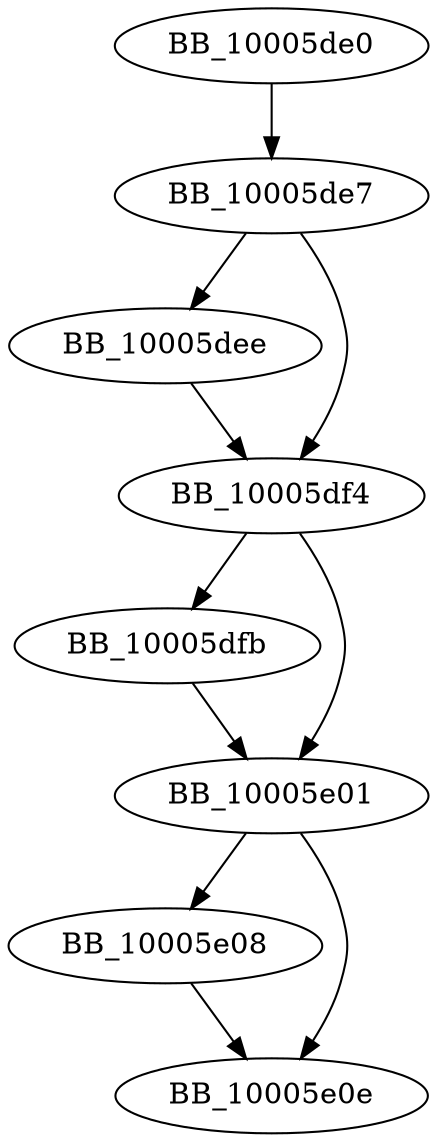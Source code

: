 DiGraph sub_10005DE0{
BB_10005de0->BB_10005de7
BB_10005de7->BB_10005dee
BB_10005de7->BB_10005df4
BB_10005dee->BB_10005df4
BB_10005df4->BB_10005dfb
BB_10005df4->BB_10005e01
BB_10005dfb->BB_10005e01
BB_10005e01->BB_10005e08
BB_10005e01->BB_10005e0e
BB_10005e08->BB_10005e0e
}
